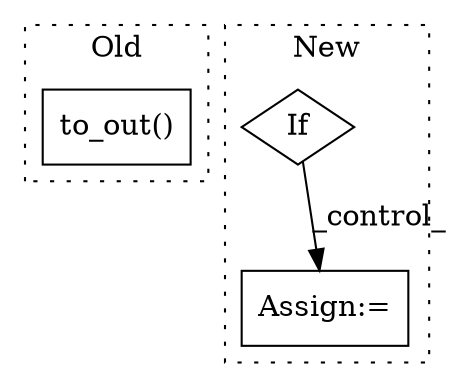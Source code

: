 digraph G {
subgraph cluster0 {
1 [label="to_out()" a="75" s="3132,3147" l="12,1" shape="box"];
label = "Old";
style="dotted";
}
subgraph cluster1 {
2 [label="If" a="96" s="3558,3578" l="3,14" shape="diamond"];
3 [label="Assign:=" a="68" s="3600" l="3" shape="box"];
label = "New";
style="dotted";
}
2 -> 3 [label="_control_"];
}